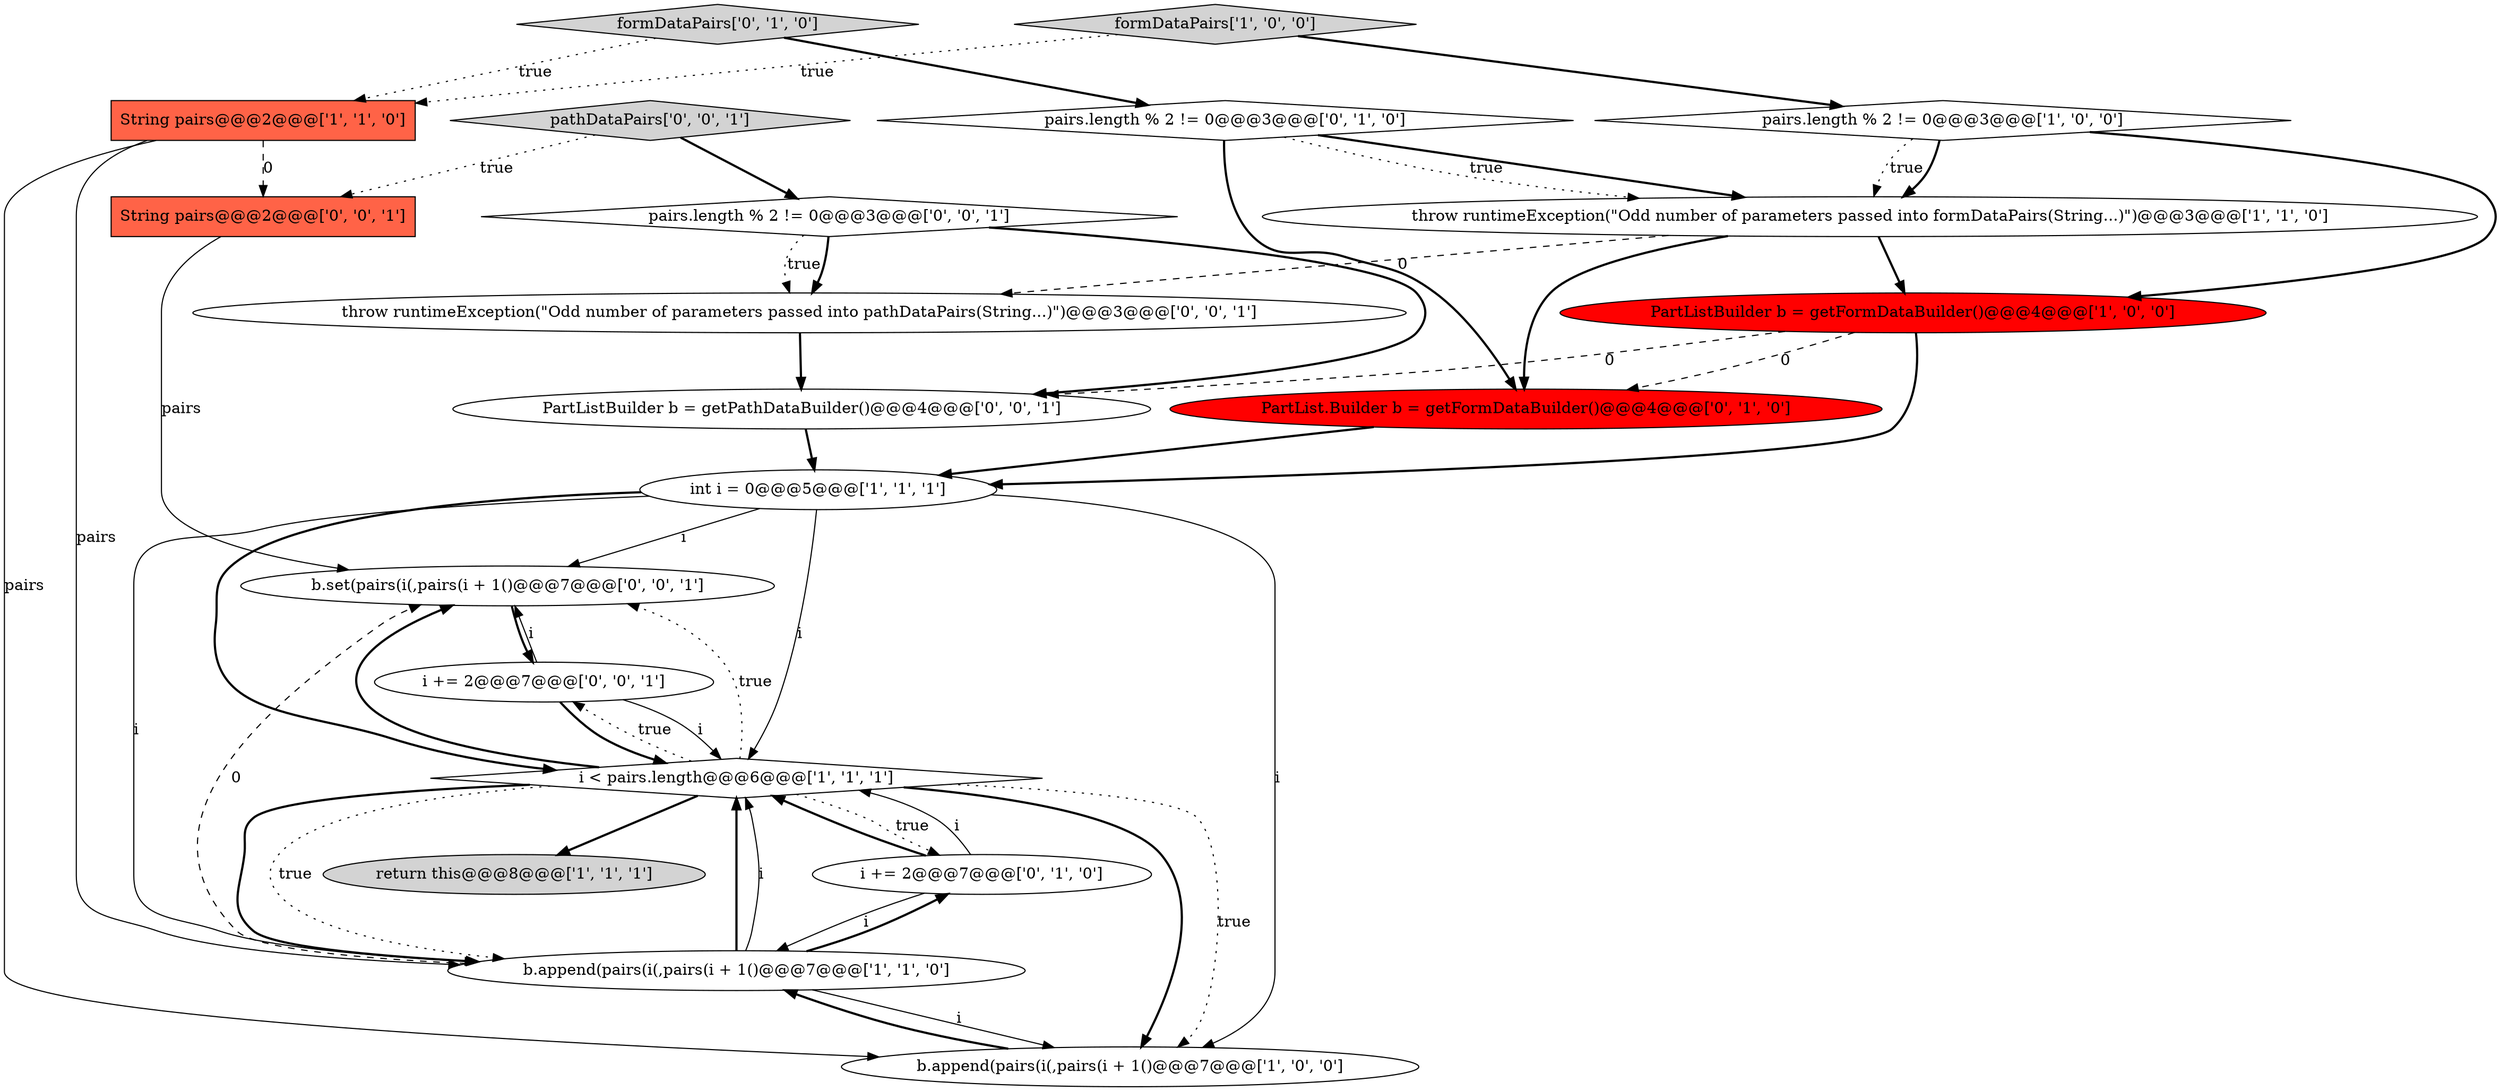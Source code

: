 digraph {
10 [style = filled, label = "formDataPairs['0', '1', '0']", fillcolor = lightgray, shape = diamond image = "AAA0AAABBB2BBB"];
11 [style = filled, label = "i += 2@@@7@@@['0', '1', '0']", fillcolor = white, shape = ellipse image = "AAA0AAABBB2BBB"];
14 [style = filled, label = "i += 2@@@7@@@['0', '0', '1']", fillcolor = white, shape = ellipse image = "AAA0AAABBB3BBB"];
18 [style = filled, label = "b.set(pairs(i(,pairs(i + 1()@@@7@@@['0', '0', '1']", fillcolor = white, shape = ellipse image = "AAA0AAABBB3BBB"];
17 [style = filled, label = "throw runtimeException(\"Odd number of parameters passed into pathDataPairs(String...)\")@@@3@@@['0', '0', '1']", fillcolor = white, shape = ellipse image = "AAA0AAABBB3BBB"];
15 [style = filled, label = "pairs.length % 2 != 0@@@3@@@['0', '0', '1']", fillcolor = white, shape = diamond image = "AAA0AAABBB3BBB"];
8 [style = filled, label = "i < pairs.length@@@6@@@['1', '1', '1']", fillcolor = white, shape = diamond image = "AAA0AAABBB1BBB"];
0 [style = filled, label = "PartListBuilder b = getFormDataBuilder()@@@4@@@['1', '0', '0']", fillcolor = red, shape = ellipse image = "AAA1AAABBB1BBB"];
6 [style = filled, label = "formDataPairs['1', '0', '0']", fillcolor = lightgray, shape = diamond image = "AAA0AAABBB1BBB"];
5 [style = filled, label = "int i = 0@@@5@@@['1', '1', '1']", fillcolor = white, shape = ellipse image = "AAA0AAABBB1BBB"];
16 [style = filled, label = "String pairs@@@2@@@['0', '0', '1']", fillcolor = tomato, shape = box image = "AAA0AAABBB3BBB"];
2 [style = filled, label = "String pairs@@@2@@@['1', '1', '0']", fillcolor = tomato, shape = box image = "AAA0AAABBB1BBB"];
4 [style = filled, label = "b.append(pairs(i(,pairs(i + 1()@@@7@@@['1', '0', '0']", fillcolor = white, shape = ellipse image = "AAA0AAABBB1BBB"];
3 [style = filled, label = "pairs.length % 2 != 0@@@3@@@['1', '0', '0']", fillcolor = white, shape = diamond image = "AAA0AAABBB1BBB"];
20 [style = filled, label = "PartListBuilder b = getPathDataBuilder()@@@4@@@['0', '0', '1']", fillcolor = white, shape = ellipse image = "AAA0AAABBB3BBB"];
1 [style = filled, label = "return this@@@8@@@['1', '1', '1']", fillcolor = lightgray, shape = ellipse image = "AAA0AAABBB1BBB"];
7 [style = filled, label = "throw runtimeException(\"Odd number of parameters passed into formDataPairs(String...)\")@@@3@@@['1', '1', '0']", fillcolor = white, shape = ellipse image = "AAA0AAABBB1BBB"];
9 [style = filled, label = "b.append(pairs(i(,pairs(i + 1()@@@7@@@['1', '1', '0']", fillcolor = white, shape = ellipse image = "AAA0AAABBB1BBB"];
12 [style = filled, label = "pairs.length % 2 != 0@@@3@@@['0', '1', '0']", fillcolor = white, shape = diamond image = "AAA0AAABBB2BBB"];
13 [style = filled, label = "PartList.Builder b = getFormDataBuilder()@@@4@@@['0', '1', '0']", fillcolor = red, shape = ellipse image = "AAA1AAABBB2BBB"];
19 [style = filled, label = "pathDataPairs['0', '0', '1']", fillcolor = lightgray, shape = diamond image = "AAA0AAABBB3BBB"];
16->18 [style = solid, label="pairs"];
7->13 [style = bold, label=""];
4->9 [style = bold, label=""];
6->3 [style = bold, label=""];
5->8 [style = bold, label=""];
3->7 [style = dotted, label="true"];
9->11 [style = bold, label=""];
7->17 [style = dashed, label="0"];
5->4 [style = solid, label="i"];
8->18 [style = bold, label=""];
9->18 [style = dashed, label="0"];
11->9 [style = solid, label="i"];
14->18 [style = solid, label="i"];
7->0 [style = bold, label=""];
9->8 [style = bold, label=""];
0->20 [style = dashed, label="0"];
2->4 [style = solid, label="pairs"];
14->8 [style = solid, label="i"];
2->9 [style = solid, label="pairs"];
8->4 [style = dotted, label="true"];
12->7 [style = bold, label=""];
3->0 [style = bold, label=""];
20->5 [style = bold, label=""];
15->17 [style = dotted, label="true"];
8->1 [style = bold, label=""];
12->13 [style = bold, label=""];
15->17 [style = bold, label=""];
6->2 [style = dotted, label="true"];
3->7 [style = bold, label=""];
10->2 [style = dotted, label="true"];
10->12 [style = bold, label=""];
11->8 [style = solid, label="i"];
15->20 [style = bold, label=""];
2->16 [style = dashed, label="0"];
8->14 [style = dotted, label="true"];
0->13 [style = dashed, label="0"];
5->18 [style = solid, label="i"];
19->16 [style = dotted, label="true"];
8->9 [style = bold, label=""];
13->5 [style = bold, label=""];
8->11 [style = dotted, label="true"];
8->18 [style = dotted, label="true"];
11->8 [style = bold, label=""];
9->8 [style = solid, label="i"];
14->8 [style = bold, label=""];
8->9 [style = dotted, label="true"];
8->4 [style = bold, label=""];
19->15 [style = bold, label=""];
9->4 [style = solid, label="i"];
12->7 [style = dotted, label="true"];
18->14 [style = bold, label=""];
0->5 [style = bold, label=""];
17->20 [style = bold, label=""];
5->9 [style = solid, label="i"];
5->8 [style = solid, label="i"];
}
